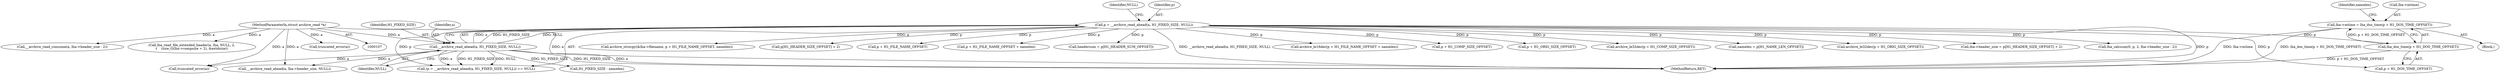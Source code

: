 digraph "0_libarchive_98dcbbf0bf4854bf987557e55e55fff7abbf3ea9@integer" {
"1000165" [label="(Call,lha->mtime = lha_dos_time(p + H1_DOS_TIME_OFFSET))"];
"1000169" [label="(Call,lha_dos_time(p + H1_DOS_TIME_OFFSET))"];
"1000125" [label="(Call,p = __archive_read_ahead(a, H1_FIXED_SIZE, NULL))"];
"1000127" [label="(Call,__archive_read_ahead(a, H1_FIXED_SIZE, NULL))"];
"1000108" [label="(MethodParameterIn,struct archive_read *a)"];
"1000244" [label="(Call,archive_le16dec(p + H1_FILE_NAME_OFFSET + namelen))"];
"1000154" [label="(Call,p + H1_COMP_SIZE_OFFSET)"];
"1000162" [label="(Call,p + H1_ORIG_SIZE_OFFSET)"];
"1000110" [label="(Block,)"];
"1000153" [label="(Call,archive_le32dec(p + H1_COMP_SIZE_OFFSET))"];
"1000108" [label="(MethodParameterIn,struct archive_read *a)"];
"1000173" [label="(Call,namelen = p[H1_NAME_LEN_OFFSET])"];
"1000186" [label="(Call,H1_FIXED_SIZE - namelen)"];
"1000170" [label="(Call,p + H1_DOS_TIME_OFFSET)"];
"1000161" [label="(Call,archive_le32dec(p + H1_ORIG_SIZE_OFFSET))"];
"1000135" [label="(Call,lha->header_size = p[H1_HEADER_SIZE_OFFSET] + 2)"];
"1000129" [label="(Identifier,H1_FIXED_SIZE)"];
"1000266" [label="(Call,__archive_read_consume(a, lha->header_size - 2))"];
"1000257" [label="(Call,lha_calcsum(0, p, 2, lha->header_size - 2))"];
"1000169" [label="(Call,lha_dos_time(p + H1_DOS_TIME_OFFSET))"];
"1000174" [label="(Identifier,namelen)"];
"1000275" [label="(Call,lha_read_file_extended_header(a, lha, NULL, 2,\n\t    (size_t)(lha->compsize + 2), &extdsize))"];
"1000165" [label="(Call,lha->mtime = lha_dos_time(p + H1_DOS_TIME_OFFSET))"];
"1000131" [label="(Identifier,NULL)"];
"1000133" [label="(Call,truncated_error(a))"];
"1000202" [label="(Call,__archive_read_ahead(a, lha->header_size, NULL))"];
"1000342" [label="(MethodReturn,RET)"];
"1000128" [label="(Identifier,a)"];
"1000126" [label="(Identifier,p)"];
"1000125" [label="(Call,p = __archive_read_ahead(a, H1_FIXED_SIZE, NULL))"];
"1000231" [label="(Call,archive_strncpy(&lha->filename, p + H1_FILE_NAME_OFFSET, namelen))"];
"1000139" [label="(Call,p[H1_HEADER_SIZE_OFFSET] + 2)"];
"1000210" [label="(Call,truncated_error(a))"];
"1000127" [label="(Call,__archive_read_ahead(a, H1_FIXED_SIZE, NULL))"];
"1000236" [label="(Call,p + H1_FILE_NAME_OFFSET)"];
"1000130" [label="(Identifier,NULL)"];
"1000166" [label="(Call,lha->mtime)"];
"1000245" [label="(Call,p + H1_FILE_NAME_OFFSET + namelen)"];
"1000124" [label="(Call,(p = __archive_read_ahead(a, H1_FIXED_SIZE, NULL)) == NULL)"];
"1000144" [label="(Call,headersum = p[H1_HEADER_SUM_OFFSET])"];
"1000165" -> "1000110"  [label="AST: "];
"1000165" -> "1000169"  [label="CFG: "];
"1000166" -> "1000165"  [label="AST: "];
"1000169" -> "1000165"  [label="AST: "];
"1000174" -> "1000165"  [label="CFG: "];
"1000165" -> "1000342"  [label="DDG: lha_dos_time(p + H1_DOS_TIME_OFFSET)"];
"1000165" -> "1000342"  [label="DDG: lha->mtime"];
"1000169" -> "1000165"  [label="DDG: p + H1_DOS_TIME_OFFSET"];
"1000169" -> "1000170"  [label="CFG: "];
"1000170" -> "1000169"  [label="AST: "];
"1000169" -> "1000342"  [label="DDG: p + H1_DOS_TIME_OFFSET"];
"1000125" -> "1000169"  [label="DDG: p"];
"1000125" -> "1000124"  [label="AST: "];
"1000125" -> "1000127"  [label="CFG: "];
"1000126" -> "1000125"  [label="AST: "];
"1000127" -> "1000125"  [label="AST: "];
"1000131" -> "1000125"  [label="CFG: "];
"1000125" -> "1000342"  [label="DDG: p"];
"1000125" -> "1000342"  [label="DDG: __archive_read_ahead(a, H1_FIXED_SIZE, NULL)"];
"1000125" -> "1000124"  [label="DDG: p"];
"1000127" -> "1000125"  [label="DDG: a"];
"1000127" -> "1000125"  [label="DDG: H1_FIXED_SIZE"];
"1000127" -> "1000125"  [label="DDG: NULL"];
"1000125" -> "1000135"  [label="DDG: p"];
"1000125" -> "1000139"  [label="DDG: p"];
"1000125" -> "1000144"  [label="DDG: p"];
"1000125" -> "1000153"  [label="DDG: p"];
"1000125" -> "1000154"  [label="DDG: p"];
"1000125" -> "1000161"  [label="DDG: p"];
"1000125" -> "1000162"  [label="DDG: p"];
"1000125" -> "1000170"  [label="DDG: p"];
"1000125" -> "1000173"  [label="DDG: p"];
"1000125" -> "1000231"  [label="DDG: p"];
"1000125" -> "1000236"  [label="DDG: p"];
"1000125" -> "1000244"  [label="DDG: p"];
"1000125" -> "1000245"  [label="DDG: p"];
"1000125" -> "1000257"  [label="DDG: p"];
"1000127" -> "1000130"  [label="CFG: "];
"1000128" -> "1000127"  [label="AST: "];
"1000129" -> "1000127"  [label="AST: "];
"1000130" -> "1000127"  [label="AST: "];
"1000127" -> "1000342"  [label="DDG: H1_FIXED_SIZE"];
"1000127" -> "1000342"  [label="DDG: a"];
"1000127" -> "1000124"  [label="DDG: a"];
"1000127" -> "1000124"  [label="DDG: H1_FIXED_SIZE"];
"1000127" -> "1000124"  [label="DDG: NULL"];
"1000108" -> "1000127"  [label="DDG: a"];
"1000127" -> "1000133"  [label="DDG: a"];
"1000127" -> "1000186"  [label="DDG: H1_FIXED_SIZE"];
"1000127" -> "1000202"  [label="DDG: a"];
"1000108" -> "1000107"  [label="AST: "];
"1000108" -> "1000342"  [label="DDG: a"];
"1000108" -> "1000133"  [label="DDG: a"];
"1000108" -> "1000202"  [label="DDG: a"];
"1000108" -> "1000210"  [label="DDG: a"];
"1000108" -> "1000266"  [label="DDG: a"];
"1000108" -> "1000275"  [label="DDG: a"];
}
